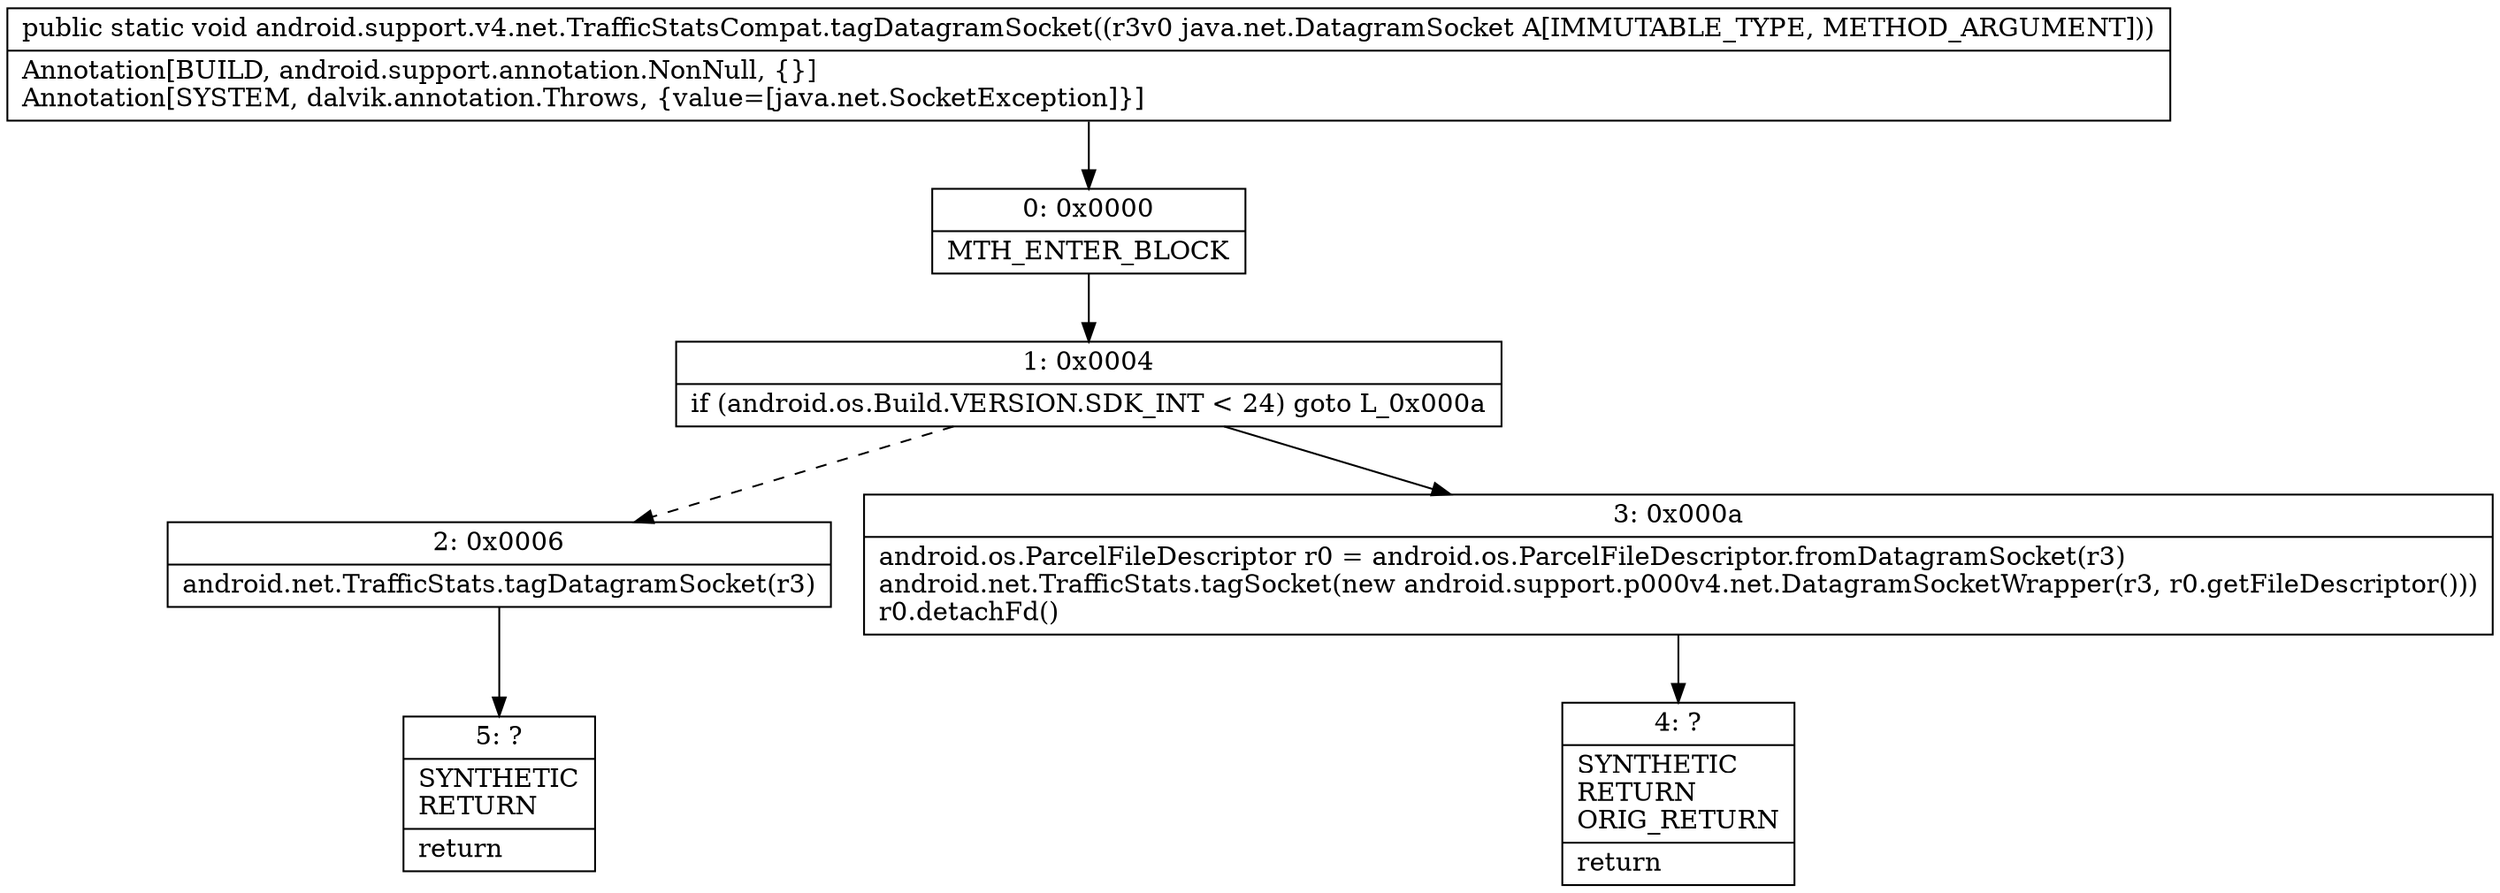 digraph "CFG forandroid.support.v4.net.TrafficStatsCompat.tagDatagramSocket(Ljava\/net\/DatagramSocket;)V" {
Node_0 [shape=record,label="{0\:\ 0x0000|MTH_ENTER_BLOCK\l}"];
Node_1 [shape=record,label="{1\:\ 0x0004|if (android.os.Build.VERSION.SDK_INT \< 24) goto L_0x000a\l}"];
Node_2 [shape=record,label="{2\:\ 0x0006|android.net.TrafficStats.tagDatagramSocket(r3)\l}"];
Node_3 [shape=record,label="{3\:\ 0x000a|android.os.ParcelFileDescriptor r0 = android.os.ParcelFileDescriptor.fromDatagramSocket(r3)\landroid.net.TrafficStats.tagSocket(new android.support.p000v4.net.DatagramSocketWrapper(r3, r0.getFileDescriptor()))\lr0.detachFd()\l}"];
Node_4 [shape=record,label="{4\:\ ?|SYNTHETIC\lRETURN\lORIG_RETURN\l|return\l}"];
Node_5 [shape=record,label="{5\:\ ?|SYNTHETIC\lRETURN\l|return\l}"];
MethodNode[shape=record,label="{public static void android.support.v4.net.TrafficStatsCompat.tagDatagramSocket((r3v0 java.net.DatagramSocket A[IMMUTABLE_TYPE, METHOD_ARGUMENT]))  | Annotation[BUILD, android.support.annotation.NonNull, \{\}]\lAnnotation[SYSTEM, dalvik.annotation.Throws, \{value=[java.net.SocketException]\}]\l}"];
MethodNode -> Node_0;
Node_0 -> Node_1;
Node_1 -> Node_2[style=dashed];
Node_1 -> Node_3;
Node_2 -> Node_5;
Node_3 -> Node_4;
}

